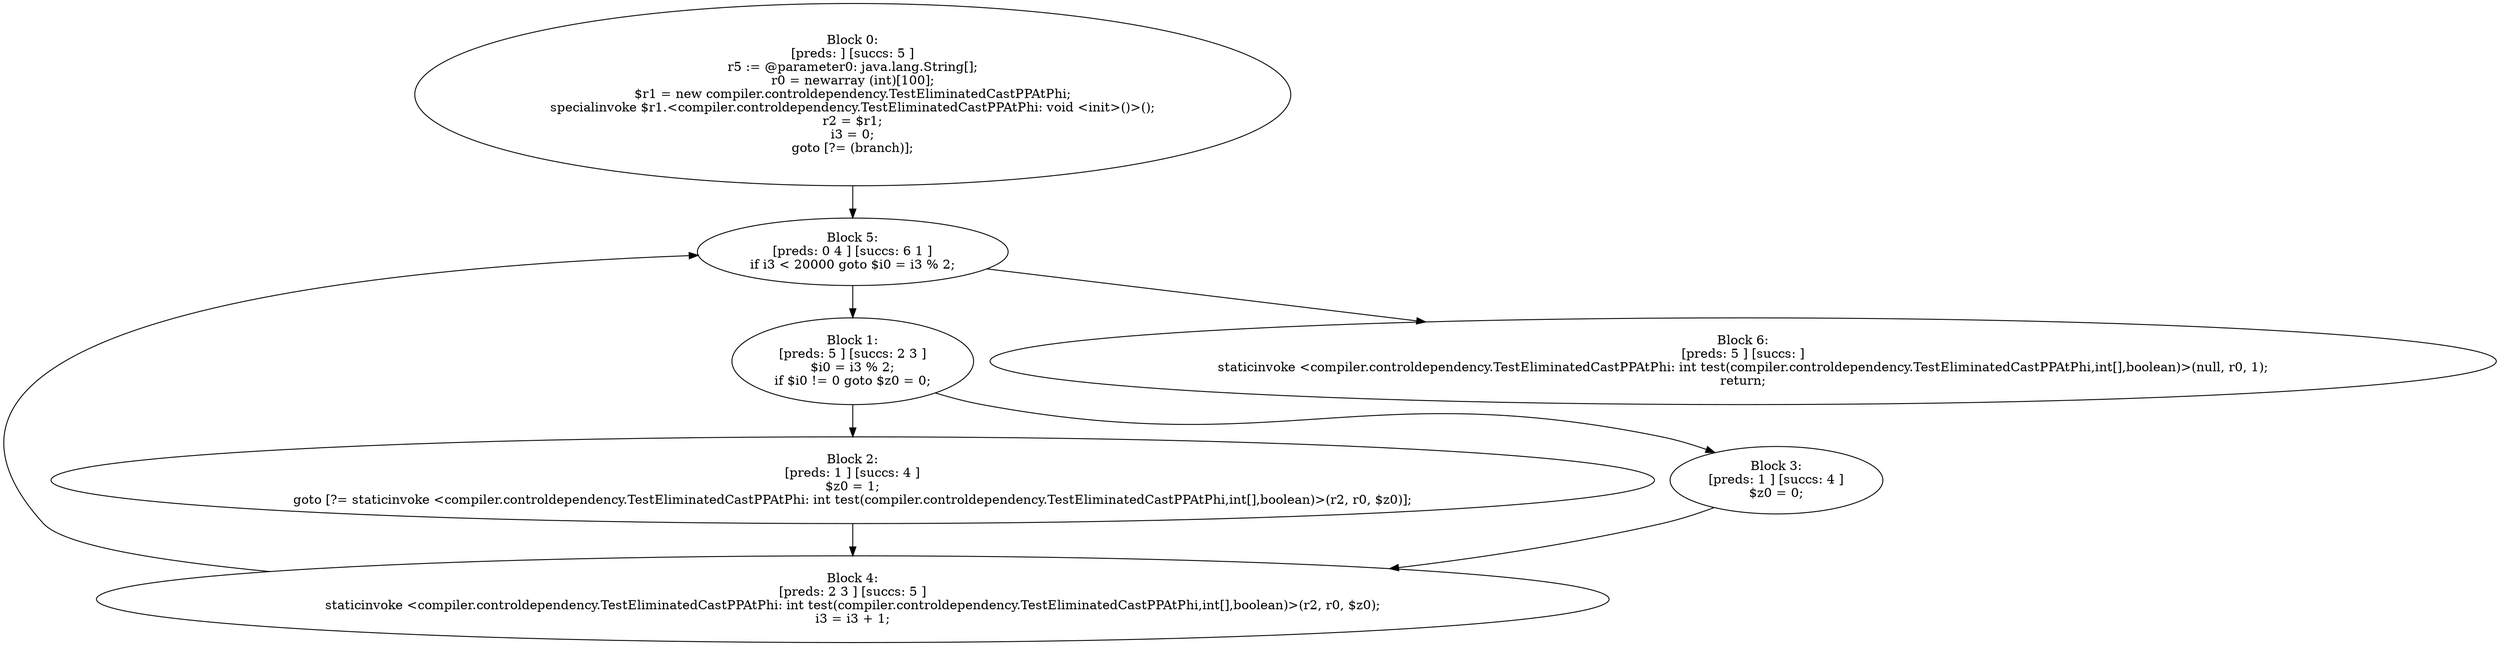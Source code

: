 digraph "unitGraph" {
    "Block 0:
[preds: ] [succs: 5 ]
r5 := @parameter0: java.lang.String[];
r0 = newarray (int)[100];
$r1 = new compiler.controldependency.TestEliminatedCastPPAtPhi;
specialinvoke $r1.<compiler.controldependency.TestEliminatedCastPPAtPhi: void <init>()>();
r2 = $r1;
i3 = 0;
goto [?= (branch)];
"
    "Block 1:
[preds: 5 ] [succs: 2 3 ]
$i0 = i3 % 2;
if $i0 != 0 goto $z0 = 0;
"
    "Block 2:
[preds: 1 ] [succs: 4 ]
$z0 = 1;
goto [?= staticinvoke <compiler.controldependency.TestEliminatedCastPPAtPhi: int test(compiler.controldependency.TestEliminatedCastPPAtPhi,int[],boolean)>(r2, r0, $z0)];
"
    "Block 3:
[preds: 1 ] [succs: 4 ]
$z0 = 0;
"
    "Block 4:
[preds: 2 3 ] [succs: 5 ]
staticinvoke <compiler.controldependency.TestEliminatedCastPPAtPhi: int test(compiler.controldependency.TestEliminatedCastPPAtPhi,int[],boolean)>(r2, r0, $z0);
i3 = i3 + 1;
"
    "Block 5:
[preds: 0 4 ] [succs: 6 1 ]
if i3 < 20000 goto $i0 = i3 % 2;
"
    "Block 6:
[preds: 5 ] [succs: ]
staticinvoke <compiler.controldependency.TestEliminatedCastPPAtPhi: int test(compiler.controldependency.TestEliminatedCastPPAtPhi,int[],boolean)>(null, r0, 1);
return;
"
    "Block 0:
[preds: ] [succs: 5 ]
r5 := @parameter0: java.lang.String[];
r0 = newarray (int)[100];
$r1 = new compiler.controldependency.TestEliminatedCastPPAtPhi;
specialinvoke $r1.<compiler.controldependency.TestEliminatedCastPPAtPhi: void <init>()>();
r2 = $r1;
i3 = 0;
goto [?= (branch)];
"->"Block 5:
[preds: 0 4 ] [succs: 6 1 ]
if i3 < 20000 goto $i0 = i3 % 2;
";
    "Block 1:
[preds: 5 ] [succs: 2 3 ]
$i0 = i3 % 2;
if $i0 != 0 goto $z0 = 0;
"->"Block 2:
[preds: 1 ] [succs: 4 ]
$z0 = 1;
goto [?= staticinvoke <compiler.controldependency.TestEliminatedCastPPAtPhi: int test(compiler.controldependency.TestEliminatedCastPPAtPhi,int[],boolean)>(r2, r0, $z0)];
";
    "Block 1:
[preds: 5 ] [succs: 2 3 ]
$i0 = i3 % 2;
if $i0 != 0 goto $z0 = 0;
"->"Block 3:
[preds: 1 ] [succs: 4 ]
$z0 = 0;
";
    "Block 2:
[preds: 1 ] [succs: 4 ]
$z0 = 1;
goto [?= staticinvoke <compiler.controldependency.TestEliminatedCastPPAtPhi: int test(compiler.controldependency.TestEliminatedCastPPAtPhi,int[],boolean)>(r2, r0, $z0)];
"->"Block 4:
[preds: 2 3 ] [succs: 5 ]
staticinvoke <compiler.controldependency.TestEliminatedCastPPAtPhi: int test(compiler.controldependency.TestEliminatedCastPPAtPhi,int[],boolean)>(r2, r0, $z0);
i3 = i3 + 1;
";
    "Block 3:
[preds: 1 ] [succs: 4 ]
$z0 = 0;
"->"Block 4:
[preds: 2 3 ] [succs: 5 ]
staticinvoke <compiler.controldependency.TestEliminatedCastPPAtPhi: int test(compiler.controldependency.TestEliminatedCastPPAtPhi,int[],boolean)>(r2, r0, $z0);
i3 = i3 + 1;
";
    "Block 4:
[preds: 2 3 ] [succs: 5 ]
staticinvoke <compiler.controldependency.TestEliminatedCastPPAtPhi: int test(compiler.controldependency.TestEliminatedCastPPAtPhi,int[],boolean)>(r2, r0, $z0);
i3 = i3 + 1;
"->"Block 5:
[preds: 0 4 ] [succs: 6 1 ]
if i3 < 20000 goto $i0 = i3 % 2;
";
    "Block 5:
[preds: 0 4 ] [succs: 6 1 ]
if i3 < 20000 goto $i0 = i3 % 2;
"->"Block 6:
[preds: 5 ] [succs: ]
staticinvoke <compiler.controldependency.TestEliminatedCastPPAtPhi: int test(compiler.controldependency.TestEliminatedCastPPAtPhi,int[],boolean)>(null, r0, 1);
return;
";
    "Block 5:
[preds: 0 4 ] [succs: 6 1 ]
if i3 < 20000 goto $i0 = i3 % 2;
"->"Block 1:
[preds: 5 ] [succs: 2 3 ]
$i0 = i3 % 2;
if $i0 != 0 goto $z0 = 0;
";
}
